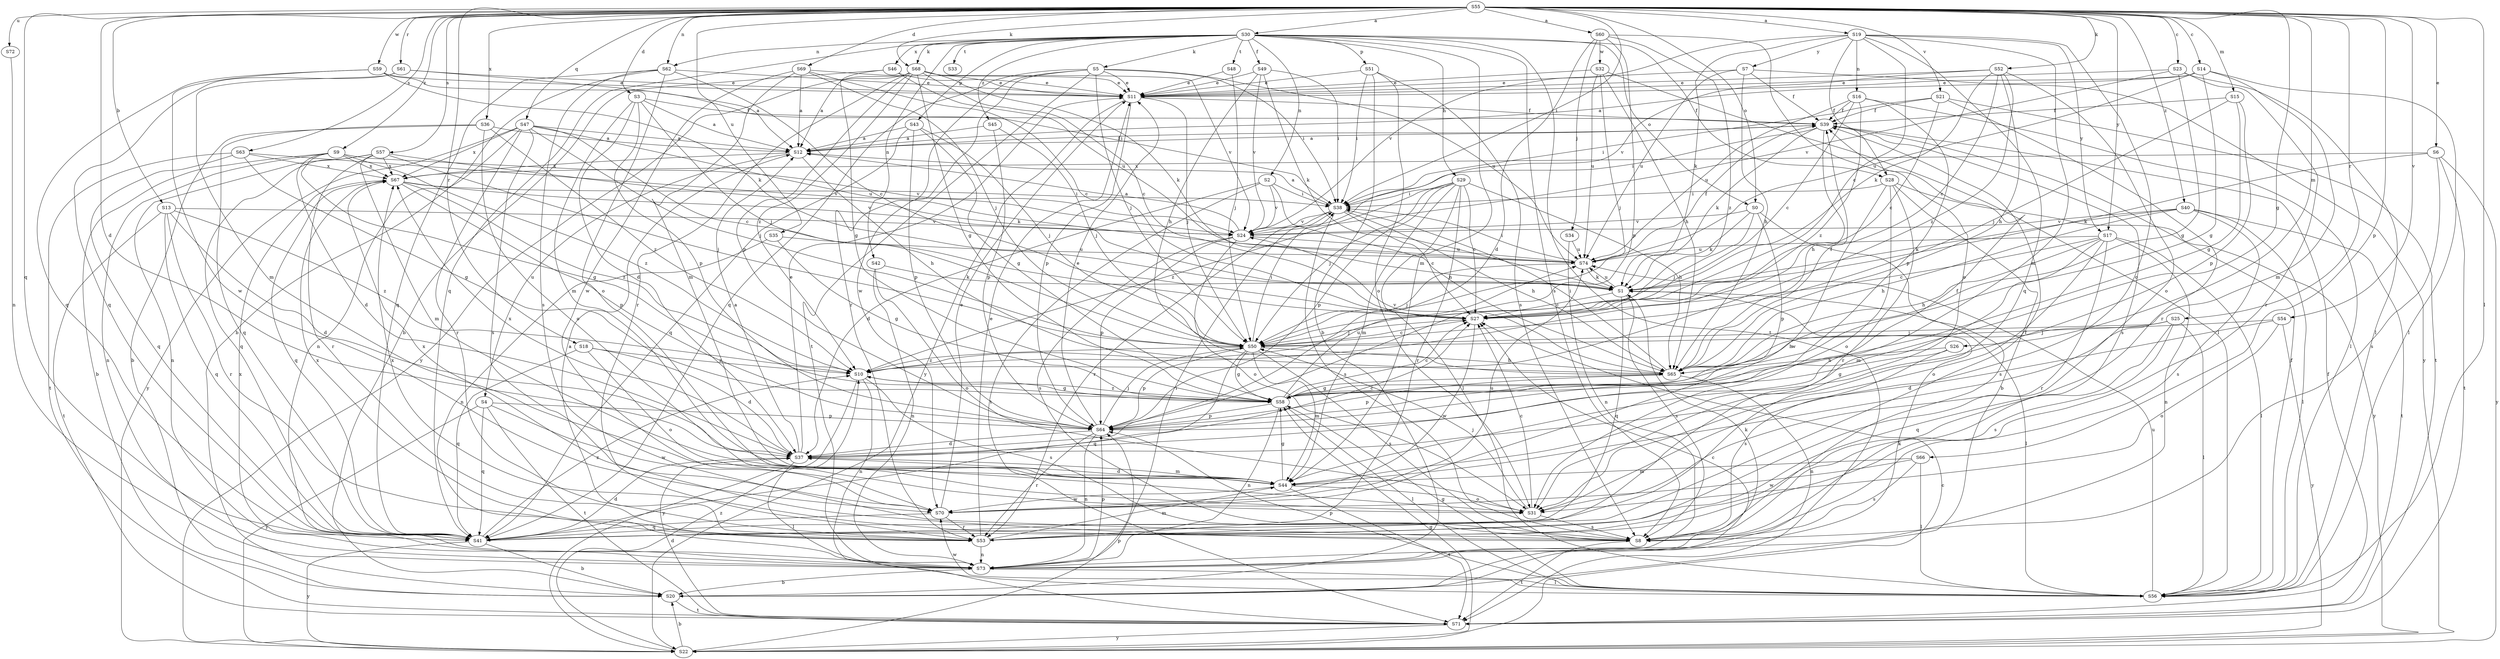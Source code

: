 strict digraph  {
S55;
S30;
S19;
S60;
S12;
S13;
S20;
S14;
S23;
S27;
S69;
S3;
S37;
S6;
S11;
S49;
S28;
S39;
S58;
S29;
S65;
S38;
S34;
S50;
S52;
S68;
S5;
S1;
S56;
S15;
S26;
S44;
S62;
S2;
S42;
S16;
S73;
S0;
S31;
S66;
S51;
S43;
S64;
S47;
S41;
S25;
S61;
S18;
S53;
S63;
S57;
S8;
S48;
S33;
S71;
S35;
S72;
S4;
S74;
S21;
S54;
S24;
S59;
S32;
S70;
S36;
S46;
S67;
S17;
S7;
S22;
S40;
S9;
S45;
S10;
S55 -> S30  [label=a];
S55 -> S19  [label=a];
S55 -> S60  [label=a];
S55 -> S13  [label=b];
S55 -> S14  [label=c];
S55 -> S23  [label=c];
S55 -> S69  [label=d];
S55 -> S3  [label=d];
S55 -> S37  [label=d];
S55 -> S6  [label=e];
S55 -> S58  [label=g];
S55 -> S38  [label=i];
S55 -> S52  [label=k];
S55 -> S68  [label=k];
S55 -> S56  [label=l];
S55 -> S15  [label=m];
S55 -> S26  [label=m];
S55 -> S62  [label=n];
S55 -> S0  [label=o];
S55 -> S66  [label=p];
S55 -> S47  [label=q];
S55 -> S41  [label=q];
S55 -> S25  [label=r];
S55 -> S61  [label=r];
S55 -> S18  [label=r];
S55 -> S63  [label=s];
S55 -> S57  [label=s];
S55 -> S35  [label=u];
S55 -> S72  [label=u];
S55 -> S21  [label=v];
S55 -> S54  [label=v];
S55 -> S59  [label=w];
S55 -> S36  [label=x];
S55 -> S17  [label=y];
S55 -> S40  [label=z];
S55 -> S9  [label=z];
S30 -> S49  [label=f];
S30 -> S28  [label=f];
S30 -> S29  [label=h];
S30 -> S68  [label=k];
S30 -> S5  [label=k];
S30 -> S44  [label=m];
S30 -> S62  [label=n];
S30 -> S2  [label=n];
S30 -> S42  [label=n];
S30 -> S0  [label=o];
S30 -> S51  [label=p];
S30 -> S43  [label=p];
S30 -> S41  [label=q];
S30 -> S8  [label=s];
S30 -> S48  [label=t];
S30 -> S33  [label=t];
S30 -> S71  [label=t];
S30 -> S46  [label=x];
S30 -> S45  [label=z];
S19 -> S27  [label=c];
S19 -> S28  [label=f];
S19 -> S1  [label=k];
S19 -> S44  [label=m];
S19 -> S16  [label=n];
S19 -> S31  [label=o];
S19 -> S41  [label=q];
S19 -> S24  [label=v];
S19 -> S17  [label=y];
S19 -> S7  [label=y];
S60 -> S37  [label=d];
S60 -> S34  [label=j];
S60 -> S31  [label=o];
S60 -> S64  [label=p];
S60 -> S32  [label=w];
S60 -> S10  [label=z];
S12 -> S39  [label=f];
S12 -> S65  [label=h];
S12 -> S4  [label=u];
S12 -> S67  [label=x];
S13 -> S37  [label=d];
S13 -> S41  [label=q];
S13 -> S53  [label=r];
S13 -> S71  [label=t];
S13 -> S24  [label=v];
S13 -> S10  [label=z];
S20 -> S27  [label=c];
S20 -> S1  [label=k];
S20 -> S71  [label=t];
S14 -> S12  [label=a];
S14 -> S11  [label=e];
S14 -> S58  [label=g];
S14 -> S56  [label=l];
S14 -> S44  [label=m];
S14 -> S74  [label=u];
S23 -> S11  [label=e];
S23 -> S58  [label=g];
S23 -> S56  [label=l];
S23 -> S53  [label=r];
S23 -> S24  [label=v];
S27 -> S50  [label=j];
S27 -> S70  [label=w];
S69 -> S12  [label=a];
S69 -> S27  [label=c];
S69 -> S11  [label=e];
S69 -> S50  [label=j];
S69 -> S44  [label=m];
S69 -> S70  [label=w];
S3 -> S12  [label=a];
S3 -> S37  [label=d];
S3 -> S39  [label=f];
S3 -> S50  [label=j];
S3 -> S44  [label=m];
S3 -> S64  [label=p];
S37 -> S12  [label=a];
S37 -> S27  [label=c];
S37 -> S11  [label=e];
S37 -> S39  [label=f];
S37 -> S56  [label=l];
S37 -> S44  [label=m];
S37 -> S67  [label=x];
S6 -> S1  [label=k];
S6 -> S8  [label=s];
S6 -> S71  [label=t];
S6 -> S67  [label=x];
S6 -> S22  [label=y];
S11 -> S39  [label=f];
S11 -> S50  [label=j];
S11 -> S64  [label=p];
S11 -> S22  [label=y];
S49 -> S11  [label=e];
S49 -> S65  [label=h];
S49 -> S38  [label=i];
S49 -> S1  [label=k];
S49 -> S24  [label=v];
S28 -> S20  [label=b];
S28 -> S38  [label=i];
S28 -> S31  [label=o];
S28 -> S53  [label=r];
S28 -> S70  [label=w];
S28 -> S22  [label=y];
S39 -> S12  [label=a];
S39 -> S65  [label=h];
S39 -> S38  [label=i];
S39 -> S1  [label=k];
S39 -> S8  [label=s];
S58 -> S27  [label=c];
S58 -> S56  [label=l];
S58 -> S73  [label=n];
S58 -> S64  [label=p];
S58 -> S74  [label=u];
S58 -> S10  [label=z];
S29 -> S27  [label=c];
S29 -> S65  [label=h];
S29 -> S38  [label=i];
S29 -> S50  [label=j];
S29 -> S56  [label=l];
S29 -> S44  [label=m];
S29 -> S64  [label=p];
S29 -> S53  [label=r];
S29 -> S10  [label=z];
S65 -> S39  [label=f];
S65 -> S58  [label=g];
S65 -> S38  [label=i];
S65 -> S73  [label=n];
S65 -> S64  [label=p];
S65 -> S24  [label=v];
S38 -> S12  [label=a];
S38 -> S27  [label=c];
S38 -> S65  [label=h];
S38 -> S53  [label=r];
S38 -> S8  [label=s];
S38 -> S24  [label=v];
S34 -> S73  [label=n];
S34 -> S74  [label=u];
S50 -> S27  [label=c];
S50 -> S58  [label=g];
S50 -> S65  [label=h];
S50 -> S38  [label=i];
S50 -> S44  [label=m];
S50 -> S64  [label=p];
S50 -> S41  [label=q];
S50 -> S8  [label=s];
S50 -> S10  [label=z];
S52 -> S27  [label=c];
S52 -> S11  [label=e];
S52 -> S65  [label=h];
S52 -> S1  [label=k];
S52 -> S31  [label=o];
S52 -> S24  [label=v];
S52 -> S10  [label=z];
S68 -> S12  [label=a];
S68 -> S27  [label=c];
S68 -> S11  [label=e];
S68 -> S58  [label=g];
S68 -> S1  [label=k];
S68 -> S64  [label=p];
S68 -> S53  [label=r];
S68 -> S24  [label=v];
S68 -> S22  [label=y];
S68 -> S10  [label=z];
S5 -> S11  [label=e];
S5 -> S38  [label=i];
S5 -> S50  [label=j];
S5 -> S41  [label=q];
S5 -> S53  [label=r];
S5 -> S71  [label=t];
S5 -> S74  [label=u];
S5 -> S70  [label=w];
S1 -> S27  [label=c];
S1 -> S56  [label=l];
S1 -> S41  [label=q];
S1 -> S8  [label=s];
S1 -> S74  [label=u];
S56 -> S39  [label=f];
S56 -> S58  [label=g];
S56 -> S64  [label=p];
S56 -> S74  [label=u];
S56 -> S70  [label=w];
S15 -> S39  [label=f];
S15 -> S58  [label=g];
S15 -> S50  [label=j];
S15 -> S64  [label=p];
S26 -> S58  [label=g];
S26 -> S65  [label=h];
S26 -> S8  [label=s];
S44 -> S37  [label=d];
S44 -> S58  [label=g];
S44 -> S31  [label=o];
S44 -> S71  [label=t];
S44 -> S70  [label=w];
S62 -> S20  [label=b];
S62 -> S27  [label=c];
S62 -> S11  [label=e];
S62 -> S31  [label=o];
S62 -> S41  [label=q];
S62 -> S8  [label=s];
S2 -> S37  [label=d];
S2 -> S65  [label=h];
S2 -> S38  [label=i];
S2 -> S71  [label=t];
S2 -> S24  [label=v];
S42 -> S1  [label=k];
S42 -> S73  [label=n];
S42 -> S31  [label=o];
S16 -> S27  [label=c];
S16 -> S39  [label=f];
S16 -> S56  [label=l];
S16 -> S64  [label=p];
S16 -> S74  [label=u];
S16 -> S10  [label=z];
S73 -> S20  [label=b];
S73 -> S38  [label=i];
S73 -> S1  [label=k];
S73 -> S56  [label=l];
S73 -> S64  [label=p];
S73 -> S67  [label=x];
S0 -> S50  [label=j];
S0 -> S1  [label=k];
S0 -> S64  [label=p];
S0 -> S8  [label=s];
S0 -> S24  [label=v];
S31 -> S27  [label=c];
S31 -> S50  [label=j];
S31 -> S8  [label=s];
S66 -> S56  [label=l];
S66 -> S44  [label=m];
S66 -> S8  [label=s];
S66 -> S70  [label=w];
S51 -> S20  [label=b];
S51 -> S11  [label=e];
S51 -> S38  [label=i];
S51 -> S31  [label=o];
S51 -> S8  [label=s];
S43 -> S12  [label=a];
S43 -> S58  [label=g];
S43 -> S50  [label=j];
S43 -> S64  [label=p];
S43 -> S41  [label=q];
S64 -> S37  [label=d];
S64 -> S11  [label=e];
S64 -> S50  [label=j];
S64 -> S73  [label=n];
S64 -> S53  [label=r];
S47 -> S12  [label=a];
S47 -> S27  [label=c];
S47 -> S50  [label=j];
S47 -> S73  [label=n];
S47 -> S53  [label=r];
S47 -> S8  [label=s];
S47 -> S74  [label=u];
S47 -> S67  [label=x];
S47 -> S22  [label=y];
S41 -> S20  [label=b];
S41 -> S37  [label=d];
S41 -> S39  [label=f];
S41 -> S22  [label=y];
S41 -> S10  [label=z];
S25 -> S65  [label=h];
S25 -> S50  [label=j];
S25 -> S56  [label=l];
S25 -> S41  [label=q];
S25 -> S8  [label=s];
S61 -> S12  [label=a];
S61 -> S11  [label=e];
S61 -> S44  [label=m];
S61 -> S41  [label=q];
S18 -> S37  [label=d];
S18 -> S31  [label=o];
S18 -> S41  [label=q];
S18 -> S10  [label=z];
S53 -> S12  [label=a];
S53 -> S11  [label=e];
S53 -> S44  [label=m];
S53 -> S73  [label=n];
S53 -> S67  [label=x];
S63 -> S58  [label=g];
S63 -> S41  [label=q];
S63 -> S71  [label=t];
S63 -> S24  [label=v];
S63 -> S67  [label=x];
S57 -> S50  [label=j];
S57 -> S1  [label=k];
S57 -> S44  [label=m];
S57 -> S73  [label=n];
S57 -> S41  [label=q];
S57 -> S53  [label=r];
S57 -> S67  [label=x];
S8 -> S71  [label=t];
S8 -> S67  [label=x];
S48 -> S11  [label=e];
S48 -> S50  [label=j];
S71 -> S37  [label=d];
S71 -> S39  [label=f];
S71 -> S22  [label=y];
S35 -> S58  [label=g];
S35 -> S73  [label=n];
S35 -> S74  [label=u];
S72 -> S73  [label=n];
S4 -> S64  [label=p];
S4 -> S41  [label=q];
S4 -> S71  [label=t];
S4 -> S70  [label=w];
S4 -> S22  [label=y];
S74 -> S39  [label=f];
S74 -> S38  [label=i];
S74 -> S50  [label=j];
S74 -> S1  [label=k];
S21 -> S27  [label=c];
S21 -> S39  [label=f];
S21 -> S38  [label=i];
S21 -> S53  [label=r];
S21 -> S71  [label=t];
S54 -> S37  [label=d];
S54 -> S50  [label=j];
S54 -> S31  [label=o];
S54 -> S22  [label=y];
S24 -> S12  [label=a];
S24 -> S31  [label=o];
S24 -> S64  [label=p];
S24 -> S8  [label=s];
S24 -> S74  [label=u];
S59 -> S11  [label=e];
S59 -> S38  [label=i];
S59 -> S1  [label=k];
S59 -> S41  [label=q];
S59 -> S70  [label=w];
S32 -> S11  [label=e];
S32 -> S65  [label=h];
S32 -> S50  [label=j];
S32 -> S56  [label=l];
S32 -> S74  [label=u];
S70 -> S11  [label=e];
S70 -> S41  [label=q];
S70 -> S53  [label=r];
S70 -> S74  [label=u];
S70 -> S67  [label=x];
S36 -> S12  [label=a];
S36 -> S20  [label=b];
S36 -> S31  [label=o];
S36 -> S41  [label=q];
S36 -> S10  [label=z];
S46 -> S20  [label=b];
S46 -> S11  [label=e];
S46 -> S58  [label=g];
S46 -> S74  [label=u];
S67 -> S38  [label=i];
S67 -> S64  [label=p];
S67 -> S41  [label=q];
S67 -> S24  [label=v];
S67 -> S10  [label=z];
S17 -> S27  [label=c];
S17 -> S65  [label=h];
S17 -> S56  [label=l];
S17 -> S44  [label=m];
S17 -> S73  [label=n];
S17 -> S31  [label=o];
S17 -> S53  [label=r];
S17 -> S74  [label=u];
S7 -> S11  [label=e];
S7 -> S39  [label=f];
S7 -> S65  [label=h];
S7 -> S74  [label=u];
S7 -> S22  [label=y];
S22 -> S20  [label=b];
S22 -> S27  [label=c];
S22 -> S58  [label=g];
S22 -> S64  [label=p];
S22 -> S10  [label=z];
S40 -> S65  [label=h];
S40 -> S1  [label=k];
S40 -> S56  [label=l];
S40 -> S8  [label=s];
S40 -> S71  [label=t];
S40 -> S24  [label=v];
S9 -> S20  [label=b];
S9 -> S37  [label=d];
S9 -> S58  [label=g];
S9 -> S73  [label=n];
S9 -> S24  [label=v];
S9 -> S67  [label=x];
S9 -> S10  [label=z];
S45 -> S12  [label=a];
S45 -> S50  [label=j];
S45 -> S64  [label=p];
S10 -> S58  [label=g];
S10 -> S73  [label=n];
S10 -> S8  [label=s];
S10 -> S22  [label=y];
}
